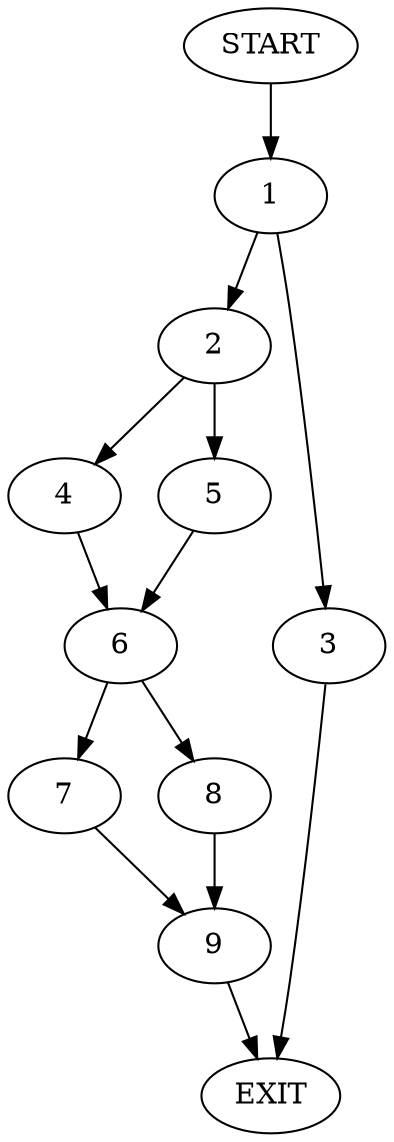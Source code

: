 digraph {
0 [label="START"]
10 [label="EXIT"]
0 -> 1
1 -> 2
1 -> 3
2 -> 4
2 -> 5
3 -> 10
5 -> 6
4 -> 6
6 -> 7
6 -> 8
7 -> 9
8 -> 9
9 -> 10
}
